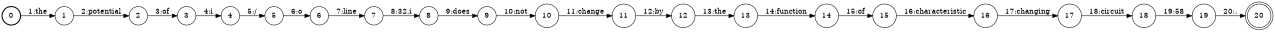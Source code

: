 digraph FST {
rankdir = LR;
size = "8.5,11";
label = "";
center = 1;
orientation = Portrait;
ranksep = "0.4";
nodesep = "0.25";
0 [label = "0", shape = circle, style = bold, fontsize = 14]
	0 -> 1 [label = "1:the", fontsize = 14];
1 [label = "1", shape = circle, style = solid, fontsize = 14]
	1 -> 2 [label = "2:potential", fontsize = 14];
2 [label = "2", shape = circle, style = solid, fontsize = 14]
	2 -> 3 [label = "3:of", fontsize = 14];
3 [label = "3", shape = circle, style = solid, fontsize = 14]
	3 -> 4 [label = "4:i", fontsize = 14];
4 [label = "4", shape = circle, style = solid, fontsize = 14]
	4 -> 5 [label = "5:/", fontsize = 14];
5 [label = "5", shape = circle, style = solid, fontsize = 14]
	5 -> 6 [label = "6:o", fontsize = 14];
6 [label = "6", shape = circle, style = solid, fontsize = 14]
	6 -> 7 [label = "7:line", fontsize = 14];
7 [label = "7", shape = circle, style = solid, fontsize = 14]
	7 -> 8 [label = "8:32.i", fontsize = 14];
8 [label = "8", shape = circle, style = solid, fontsize = 14]
	8 -> 9 [label = "9:does", fontsize = 14];
9 [label = "9", shape = circle, style = solid, fontsize = 14]
	9 -> 10 [label = "10:not", fontsize = 14];
10 [label = "10", shape = circle, style = solid, fontsize = 14]
	10 -> 11 [label = "11:change", fontsize = 14];
11 [label = "11", shape = circle, style = solid, fontsize = 14]
	11 -> 12 [label = "12:by", fontsize = 14];
12 [label = "12", shape = circle, style = solid, fontsize = 14]
	12 -> 13 [label = "13:the", fontsize = 14];
13 [label = "13", shape = circle, style = solid, fontsize = 14]
	13 -> 14 [label = "14:function", fontsize = 14];
14 [label = "14", shape = circle, style = solid, fontsize = 14]
	14 -> 15 [label = "15:of", fontsize = 14];
15 [label = "15", shape = circle, style = solid, fontsize = 14]
	15 -> 16 [label = "16:characteristic", fontsize = 14];
16 [label = "16", shape = circle, style = solid, fontsize = 14]
	16 -> 17 [label = "17:changing", fontsize = 14];
17 [label = "17", shape = circle, style = solid, fontsize = 14]
	17 -> 18 [label = "18:circuit", fontsize = 14];
18 [label = "18", shape = circle, style = solid, fontsize = 14]
	18 -> 19 [label = "19:58", fontsize = 14];
19 [label = "19", shape = circle, style = solid, fontsize = 14]
	19 -> 20 [label = "20:.", fontsize = 14];
20 [label = "20", shape = doublecircle, style = solid, fontsize = 14]
}
